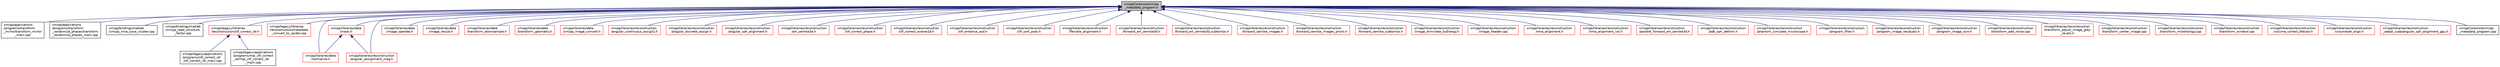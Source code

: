 digraph "xmippCore/core/xmipp_metadata_program.h"
{
  edge [fontname="Helvetica",fontsize="10",labelfontname="Helvetica",labelfontsize="10"];
  node [fontname="Helvetica",fontsize="10",shape=record];
  Node39 [label="xmippCore/core/xmipp\l_metadata_program.h",height=0.2,width=0.4,color="black", fillcolor="grey75", style="filled", fontcolor="black"];
  Node39 -> Node40 [dir="back",color="midnightblue",fontsize="10",style="solid",fontname="Helvetica"];
  Node40 [label="xmipp/applications\l/programs/transform\l_mirror/transform_mirror\l_main.cpp",height=0.2,width=0.4,color="black", fillcolor="white", style="filled",URL="$transform__mirror__main_8cpp.html"];
  Node39 -> Node41 [dir="back",color="midnightblue",fontsize="10",style="solid",fontname="Helvetica"];
  Node41 [label="xmipp/applications\l/programs/transform\l_randomize_phases/transform\l_randomize_phases_main.cpp",height=0.2,width=0.4,color="black", fillcolor="white", style="filled",URL="$transform__randomize__phases__main_8cpp.html"];
  Node39 -> Node42 [dir="back",color="midnightblue",fontsize="10",style="solid",fontname="Helvetica"];
  Node42 [label="xmipp/bindings/matlab\l/xmipp_nma_save_cluster.cpp",height=0.2,width=0.4,color="black", fillcolor="white", style="filled",URL="$xmipp__nma__save__cluster_8cpp.html"];
  Node39 -> Node43 [dir="back",color="midnightblue",fontsize="10",style="solid",fontname="Helvetica"];
  Node43 [label="xmipp/bindings/matlab\l/xmipp_read_structure\l_factor.cpp",height=0.2,width=0.4,color="black", fillcolor="white", style="filled",URL="$xmipp__read__structure__factor_8cpp.html"];
  Node39 -> Node44 [dir="back",color="midnightblue",fontsize="10",style="solid",fontname="Helvetica"];
  Node44 [label="xmipp/legacy/libraries\l/reconstruction/ctf_correct_idr.h",height=0.2,width=0.4,color="red", fillcolor="white", style="filled",URL="$ctf__correct__idr_8h.html"];
  Node44 -> Node45 [dir="back",color="midnightblue",fontsize="10",style="solid",fontname="Helvetica"];
  Node45 [label="xmipp/legacy/applications\l/programs/ctf_correct_idr\l/ctf_correct_idr_main.cpp",height=0.2,width=0.4,color="black", fillcolor="white", style="filled",URL="$ctf__correct__idr__main_8cpp.html"];
  Node44 -> Node46 [dir="back",color="midnightblue",fontsize="10",style="solid",fontname="Helvetica"];
  Node46 [label="xmipp/legacy/applications\l/programs/mpi_ctf_correct\l_idr/mpi_ctf_correct_idr\l_main.cpp",height=0.2,width=0.4,color="black", fillcolor="white", style="filled",URL="$mpi__ctf__correct__idr__main_8cpp.html"];
  Node39 -> Node48 [dir="back",color="midnightblue",fontsize="10",style="solid",fontname="Helvetica"];
  Node48 [label="xmipp/legacy/libraries\l/reconstruction/metadata\l_convert_to_spider.cpp",height=0.2,width=0.4,color="red", fillcolor="white", style="filled",URL="$metadata__convert__to__spider_8cpp.html"];
  Node39 -> Node50 [dir="back",color="midnightblue",fontsize="10",style="solid",fontname="Helvetica"];
  Node50 [label="xmipp/libraries/data\l/mask.h",height=0.2,width=0.4,color="red", fillcolor="white", style="filled",URL="$mask_8h.html"];
  Node50 -> Node87 [dir="back",color="midnightblue",fontsize="10",style="solid",fontname="Helvetica"];
  Node87 [label="xmipp/libraries/data\l/normalize.h",height=0.2,width=0.4,color="red", fillcolor="white", style="filled",URL="$normalize_8h.html"];
  Node50 -> Node114 [dir="back",color="midnightblue",fontsize="10",style="solid",fontname="Helvetica"];
  Node114 [label="xmipp/libraries/reconstruction\l/angular_assignment_mag.h",height=0.2,width=0.4,color="red", fillcolor="white", style="filled",URL="$angular__assignment__mag_8h.html"];
  Node39 -> Node213 [dir="back",color="midnightblue",fontsize="10",style="solid",fontname="Helvetica"];
  Node213 [label="xmipp/libraries/data\l/image_operate.h",height=0.2,width=0.4,color="red", fillcolor="white", style="filled",URL="$image__operate_8h.html"];
  Node39 -> Node217 [dir="back",color="midnightblue",fontsize="10",style="solid",fontname="Helvetica"];
  Node217 [label="xmipp/libraries/data\l/image_resize.h",height=0.2,width=0.4,color="red", fillcolor="white", style="filled",URL="$image__resize_8h.html"];
  Node39 -> Node87 [dir="back",color="midnightblue",fontsize="10",style="solid",fontname="Helvetica"];
  Node39 -> Node221 [dir="back",color="midnightblue",fontsize="10",style="solid",fontname="Helvetica"];
  Node221 [label="xmipp/libraries/data\l/transform_downsample.h",height=0.2,width=0.4,color="red", fillcolor="white", style="filled",URL="$transform__downsample_8h.html"];
  Node39 -> Node227 [dir="back",color="midnightblue",fontsize="10",style="solid",fontname="Helvetica"];
  Node227 [label="xmipp/libraries/data\l/transform_geometry.h",height=0.2,width=0.4,color="red", fillcolor="white", style="filled",URL="$transform__geometry_8h.html"];
  Node39 -> Node231 [dir="back",color="midnightblue",fontsize="10",style="solid",fontname="Helvetica"];
  Node231 [label="xmipp/libraries/data\l/xmipp_image_convert.h",height=0.2,width=0.4,color="red", fillcolor="white", style="filled",URL="$xmipp__image__convert_8h.html"];
  Node39 -> Node114 [dir="back",color="midnightblue",fontsize="10",style="solid",fontname="Helvetica"];
  Node39 -> Node237 [dir="back",color="midnightblue",fontsize="10",style="solid",fontname="Helvetica"];
  Node237 [label="xmipp/libraries/reconstruction\l/angular_continuous_assign2.h",height=0.2,width=0.4,color="red", fillcolor="white", style="filled",URL="$angular__continuous__assign2_8h.html"];
  Node39 -> Node241 [dir="back",color="midnightblue",fontsize="10",style="solid",fontname="Helvetica"];
  Node241 [label="xmipp/libraries/reconstruction\l/angular_discrete_assign.h",height=0.2,width=0.4,color="red", fillcolor="white", style="filled",URL="$angular__discrete__assign_8h.html"];
  Node39 -> Node244 [dir="back",color="midnightblue",fontsize="10",style="solid",fontname="Helvetica"];
  Node244 [label="xmipp/libraries/reconstruction\l/angular_sph_alignment.h",height=0.2,width=0.4,color="red", fillcolor="white", style="filled",URL="$angular__sph__alignment_8h.html"];
  Node39 -> Node248 [dir="back",color="midnightblue",fontsize="10",style="solid",fontname="Helvetica"];
  Node248 [label="xmipp/libraries/reconstruction\l/art_zernike3d.h",height=0.2,width=0.4,color="red", fillcolor="white", style="filled",URL="$art__zernike3d_8h.html"];
  Node39 -> Node250 [dir="back",color="midnightblue",fontsize="10",style="solid",fontname="Helvetica"];
  Node250 [label="xmipp/libraries/reconstruction\l/ctf_correct_phase.h",height=0.2,width=0.4,color="red", fillcolor="white", style="filled",URL="$ctf__correct__phase_8h.html"];
  Node39 -> Node254 [dir="back",color="midnightblue",fontsize="10",style="solid",fontname="Helvetica"];
  Node254 [label="xmipp/libraries/reconstruction\l/ctf_correct_wiener2d.h",height=0.2,width=0.4,color="red", fillcolor="white", style="filled",URL="$ctf__correct__wiener2d_8h.html"];
  Node39 -> Node258 [dir="back",color="midnightblue",fontsize="10",style="solid",fontname="Helvetica"];
  Node258 [label="xmipp/libraries/reconstruction\l/ctf_enhance_psd.h",height=0.2,width=0.4,color="red", fillcolor="white", style="filled",URL="$ctf__enhance__psd_8h.html"];
  Node39 -> Node264 [dir="back",color="midnightblue",fontsize="10",style="solid",fontname="Helvetica"];
  Node264 [label="xmipp/libraries/reconstruction\l/ctf_sort_psds.h",height=0.2,width=0.4,color="red", fillcolor="white", style="filled",URL="$ctf__sort__psds_8h.html"];
  Node39 -> Node269 [dir="back",color="midnightblue",fontsize="10",style="solid",fontname="Helvetica"];
  Node269 [label="xmipp/libraries/reconstruction\l/flexible_alignment.h",height=0.2,width=0.4,color="red", fillcolor="white", style="filled",URL="$flexible__alignment_8h.html"];
  Node39 -> Node272 [dir="back",color="midnightblue",fontsize="10",style="solid",fontname="Helvetica"];
  Node272 [label="xmipp/libraries/reconstruction\l/forward_art_zernike3d.h",height=0.2,width=0.4,color="red", fillcolor="white", style="filled",URL="$forward__art__zernike3d_8h.html"];
  Node39 -> Node274 [dir="back",color="midnightblue",fontsize="10",style="solid",fontname="Helvetica"];
  Node274 [label="xmipp/libraries/reconstruction\l/forward_art_zernike3d_subtomos.h",height=0.2,width=0.4,color="red", fillcolor="white", style="filled",URL="$forward__art__zernike3d__subtomos_8h.html"];
  Node39 -> Node276 [dir="back",color="midnightblue",fontsize="10",style="solid",fontname="Helvetica"];
  Node276 [label="xmipp/libraries/reconstruction\l/forward_zernike_images.h",height=0.2,width=0.4,color="red", fillcolor="white", style="filled",URL="$forward__zernike__images_8h.html"];
  Node39 -> Node280 [dir="back",color="midnightblue",fontsize="10",style="solid",fontname="Helvetica"];
  Node280 [label="xmipp/libraries/reconstruction\l/forward_zernike_images_priors.h",height=0.2,width=0.4,color="red", fillcolor="white", style="filled",URL="$forward__zernike__images__priors_8h.html"];
  Node39 -> Node284 [dir="back",color="midnightblue",fontsize="10",style="solid",fontname="Helvetica"];
  Node284 [label="xmipp/libraries/reconstruction\l/forward_zernike_subtomos.h",height=0.2,width=0.4,color="red", fillcolor="white", style="filled",URL="$forward__zernike__subtomos_8h.html"];
  Node39 -> Node288 [dir="back",color="midnightblue",fontsize="10",style="solid",fontname="Helvetica"];
  Node288 [label="xmipp/libraries/reconstruction\l/image_eliminate_byEnergy.h",height=0.2,width=0.4,color="red", fillcolor="white", style="filled",URL="$image__eliminate__byEnergy_8h.html"];
  Node39 -> Node292 [dir="back",color="midnightblue",fontsize="10",style="solid",fontname="Helvetica"];
  Node292 [label="xmipp/libraries/reconstruction\l/image_header.cpp",height=0.2,width=0.4,color="red", fillcolor="white", style="filled",URL="$image__header_8cpp.html"];
  Node39 -> Node294 [dir="back",color="midnightblue",fontsize="10",style="solid",fontname="Helvetica"];
  Node294 [label="xmipp/libraries/reconstruction\l/nma_alignment.h",height=0.2,width=0.4,color="red", fillcolor="white", style="filled",URL="$nma__alignment_8h.html"];
  Node39 -> Node299 [dir="back",color="midnightblue",fontsize="10",style="solid",fontname="Helvetica"];
  Node299 [label="xmipp/libraries/reconstruction\l/nma_alignment_vol.h",height=0.2,width=0.4,color="red", fillcolor="white", style="filled",URL="$nma__alignment__vol_8h.html"];
  Node39 -> Node305 [dir="back",color="midnightblue",fontsize="10",style="solid",fontname="Helvetica"];
  Node305 [label="xmipp/libraries/reconstruction\l/parallel_forward_art_zernike3d.h",height=0.2,width=0.4,color="red", fillcolor="white", style="filled",URL="$parallel__forward__art__zernike3d_8h.html"];
  Node39 -> Node307 [dir="back",color="midnightblue",fontsize="10",style="solid",fontname="Helvetica"];
  Node307 [label="xmipp/libraries/reconstruction\l/pdb_sph_deform.h",height=0.2,width=0.4,color="red", fillcolor="white", style="filled",URL="$pdb__sph__deform_8h.html"];
  Node39 -> Node310 [dir="back",color="midnightblue",fontsize="10",style="solid",fontname="Helvetica"];
  Node310 [label="xmipp/libraries/reconstruction\l/phantom_simulate_microscope.h",height=0.2,width=0.4,color="red", fillcolor="white", style="filled",URL="$phantom__simulate__microscope_8h.html"];
  Node39 -> Node313 [dir="back",color="midnightblue",fontsize="10",style="solid",fontname="Helvetica"];
  Node313 [label="xmipp/libraries/reconstruction\l/program_filter.h",height=0.2,width=0.4,color="red", fillcolor="white", style="filled",URL="$program__filter_8h.html"];
  Node39 -> Node317 [dir="back",color="midnightblue",fontsize="10",style="solid",fontname="Helvetica"];
  Node317 [label="xmipp/libraries/reconstruction\l/program_image_residuals.h",height=0.2,width=0.4,color="red", fillcolor="white", style="filled",URL="$program__image__residuals_8h.html"];
  Node39 -> Node320 [dir="back",color="midnightblue",fontsize="10",style="solid",fontname="Helvetica"];
  Node320 [label="xmipp/libraries/reconstruction\l/program_image_ssnr.h",height=0.2,width=0.4,color="red", fillcolor="white", style="filled",URL="$program__image__ssnr_8h.html"];
  Node39 -> Node323 [dir="back",color="midnightblue",fontsize="10",style="solid",fontname="Helvetica"];
  Node323 [label="xmipp/libraries/reconstruction\l/transform_add_noise.cpp",height=0.2,width=0.4,color="red", fillcolor="white", style="filled",URL="$transform__add__noise_8cpp.html"];
  Node39 -> Node325 [dir="back",color="midnightblue",fontsize="10",style="solid",fontname="Helvetica"];
  Node325 [label="xmipp/libraries/reconstruction\l/transform_adjust_image_grey\l_levels.h",height=0.2,width=0.4,color="red", fillcolor="white", style="filled",URL="$transform__adjust__image__grey__levels_8h.html"];
  Node39 -> Node329 [dir="back",color="midnightblue",fontsize="10",style="solid",fontname="Helvetica"];
  Node329 [label="xmipp/libraries/reconstruction\l/transform_center_image.cpp",height=0.2,width=0.4,color="red", fillcolor="white", style="filled",URL="$transform__center__image_8cpp.html"];
  Node39 -> Node331 [dir="back",color="midnightblue",fontsize="10",style="solid",fontname="Helvetica"];
  Node331 [label="xmipp/libraries/reconstruction\l/transform_morphology.cpp",height=0.2,width=0.4,color="red", fillcolor="white", style="filled",URL="$transform__morphology_8cpp.html"];
  Node39 -> Node333 [dir="back",color="midnightblue",fontsize="10",style="solid",fontname="Helvetica"];
  Node333 [label="xmipp/libraries/reconstruction\l/transform_window.cpp",height=0.2,width=0.4,color="red", fillcolor="white", style="filled",URL="$transform__window_8cpp.html"];
  Node39 -> Node335 [dir="back",color="midnightblue",fontsize="10",style="solid",fontname="Helvetica"];
  Node335 [label="xmipp/libraries/reconstruction\l/volume_correct_bfactor.h",height=0.2,width=0.4,color="red", fillcolor="white", style="filled",URL="$volume__correct__bfactor_8h.html"];
  Node39 -> Node338 [dir="back",color="midnightblue",fontsize="10",style="solid",fontname="Helvetica"];
  Node338 [label="xmipp/libraries/reconstruction\l/volumeset_align.h",height=0.2,width=0.4,color="red", fillcolor="white", style="filled",URL="$volumeset__align_8h.html"];
  Node39 -> Node344 [dir="back",color="midnightblue",fontsize="10",style="solid",fontname="Helvetica"];
  Node344 [label="xmipp/libraries/reconstruction\l_adapt_cuda/angular_sph_alignment_gpu.h",height=0.2,width=0.4,color="red", fillcolor="white", style="filled",URL="$angular__sph__alignment__gpu_8h.html"];
  Node39 -> Node347 [dir="back",color="midnightblue",fontsize="10",style="solid",fontname="Helvetica"];
  Node347 [label="xmippCore/core/xmipp\l_metadata_program.cpp",height=0.2,width=0.4,color="black", fillcolor="white", style="filled",URL="$xmipp__metadata__program_8cpp.html"];
}
